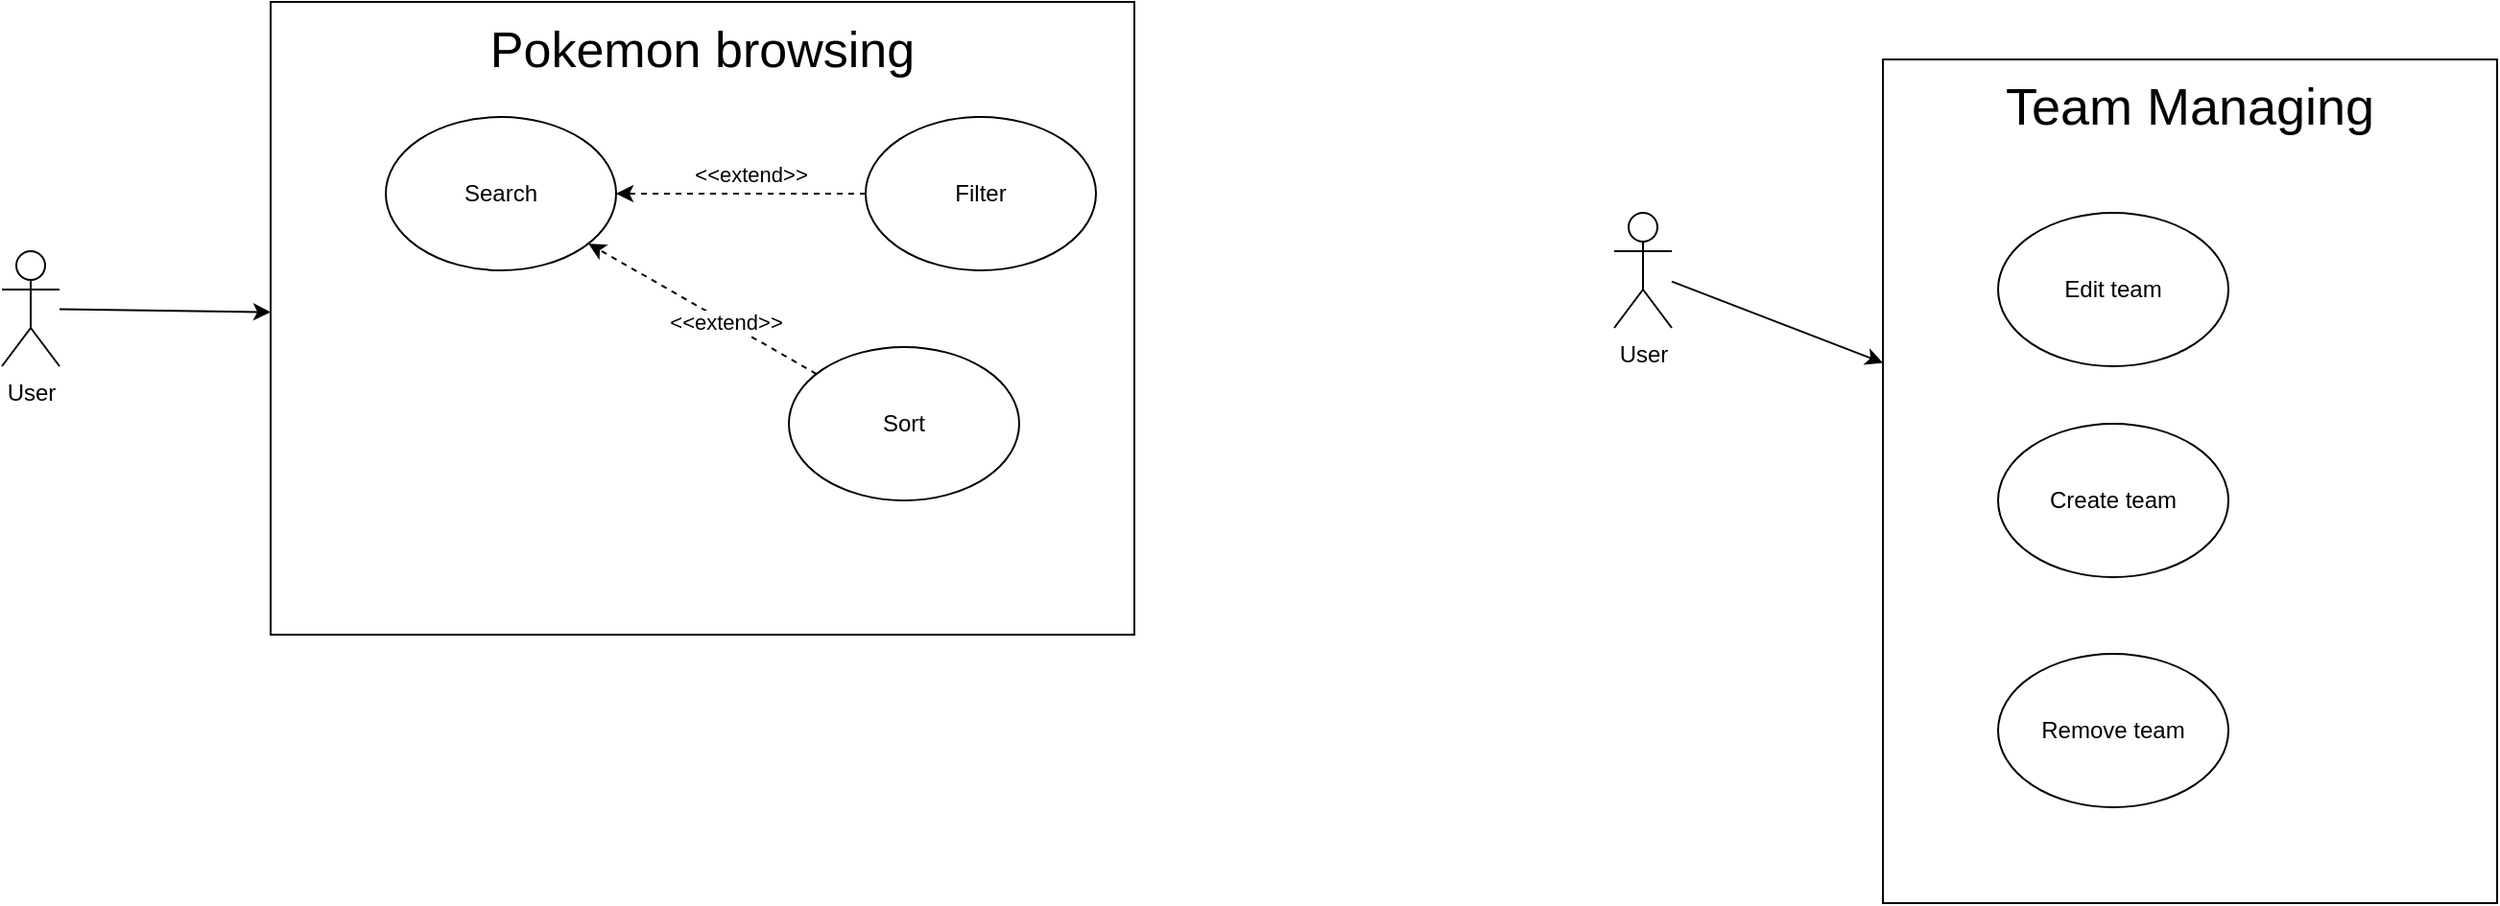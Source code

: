 <mxfile version="22.0.8" type="github">
  <diagram name="Page-1" id="WHX4r8rOohVYMr_kNBD3">
    <mxGraphModel dx="954" dy="1660" grid="1" gridSize="10" guides="1" tooltips="1" connect="1" arrows="1" fold="1" page="1" pageScale="1" pageWidth="850" pageHeight="1100" math="0" shadow="0">
      <root>
        <mxCell id="0" />
        <mxCell id="1" parent="0" />
        <mxCell id="4DGmKzSi5c3qdYX7iXoJ-1" value="" style="rounded=0;whiteSpace=wrap;html=1;" vertex="1" parent="1">
          <mxGeometry x="190" y="-1040" width="450" height="330" as="geometry" />
        </mxCell>
        <mxCell id="4DGmKzSi5c3qdYX7iXoJ-2" style="rounded=0;orthogonalLoop=1;jettySize=auto;html=1;" edge="1" parent="1" source="4DGmKzSi5c3qdYX7iXoJ-3" target="4DGmKzSi5c3qdYX7iXoJ-1">
          <mxGeometry relative="1" as="geometry" />
        </mxCell>
        <mxCell id="4DGmKzSi5c3qdYX7iXoJ-3" value="User" style="shape=umlActor;verticalLabelPosition=bottom;verticalAlign=top;html=1;outlineConnect=0;" vertex="1" parent="1">
          <mxGeometry x="50" y="-910" width="30" height="60" as="geometry" />
        </mxCell>
        <mxCell id="4DGmKzSi5c3qdYX7iXoJ-4" value="&lt;font style=&quot;font-size: 26px;&quot;&gt;&lt;font style=&quot;font-size: 26px;&quot;&gt;Pokemon&lt;/font&gt;&lt;span&gt;&lt;/span&gt; &lt;font style=&quot;font-size: 26px;&quot;&gt;browsing&lt;/font&gt;&lt;/font&gt;" style="text;html=1;strokeColor=none;fillColor=none;align=center;verticalAlign=middle;whiteSpace=wrap;rounded=0;" vertex="1" parent="1">
          <mxGeometry x="275" y="-1030" width="280" height="30" as="geometry" />
        </mxCell>
        <mxCell id="4DGmKzSi5c3qdYX7iXoJ-5" value="Search" style="ellipse;whiteSpace=wrap;html=1;" vertex="1" parent="1">
          <mxGeometry x="250" y="-980" width="120" height="80" as="geometry" />
        </mxCell>
        <mxCell id="4DGmKzSi5c3qdYX7iXoJ-6" value="&amp;lt;&amp;lt;extend&amp;gt;&amp;gt;" style="rounded=0;orthogonalLoop=1;jettySize=auto;html=1;dashed=1;" edge="1" parent="1" source="4DGmKzSi5c3qdYX7iXoJ-7" target="4DGmKzSi5c3qdYX7iXoJ-5">
          <mxGeometry x="-0.077" y="-10" relative="1" as="geometry">
            <mxPoint as="offset" />
          </mxGeometry>
        </mxCell>
        <mxCell id="4DGmKzSi5c3qdYX7iXoJ-7" value="Filter" style="ellipse;whiteSpace=wrap;html=1;" vertex="1" parent="1">
          <mxGeometry x="500" y="-980" width="120" height="80" as="geometry" />
        </mxCell>
        <mxCell id="4DGmKzSi5c3qdYX7iXoJ-8" style="rounded=0;orthogonalLoop=1;jettySize=auto;html=1;dashed=1;" edge="1" parent="1" source="4DGmKzSi5c3qdYX7iXoJ-10" target="4DGmKzSi5c3qdYX7iXoJ-5">
          <mxGeometry relative="1" as="geometry" />
        </mxCell>
        <mxCell id="4DGmKzSi5c3qdYX7iXoJ-9" value="&amp;lt;&amp;lt;extend&amp;gt;&amp;gt;" style="edgeLabel;html=1;align=center;verticalAlign=middle;resizable=0;points=[];" vertex="1" connectable="0" parent="4DGmKzSi5c3qdYX7iXoJ-8">
          <mxGeometry x="-0.204" relative="1" as="geometry">
            <mxPoint as="offset" />
          </mxGeometry>
        </mxCell>
        <mxCell id="4DGmKzSi5c3qdYX7iXoJ-10" value="Sort" style="ellipse;whiteSpace=wrap;html=1;" vertex="1" parent="1">
          <mxGeometry x="460" y="-860" width="120" height="80" as="geometry" />
        </mxCell>
        <mxCell id="4DGmKzSi5c3qdYX7iXoJ-11" value="" style="rounded=0;whiteSpace=wrap;html=1;" vertex="1" parent="1">
          <mxGeometry x="1030" y="-1010" width="320" height="440" as="geometry" />
        </mxCell>
        <mxCell id="4DGmKzSi5c3qdYX7iXoJ-12" style="rounded=0;orthogonalLoop=1;jettySize=auto;html=1;" edge="1" parent="1" source="4DGmKzSi5c3qdYX7iXoJ-13" target="4DGmKzSi5c3qdYX7iXoJ-11">
          <mxGeometry relative="1" as="geometry" />
        </mxCell>
        <mxCell id="4DGmKzSi5c3qdYX7iXoJ-13" value="User" style="shape=umlActor;verticalLabelPosition=bottom;verticalAlign=top;html=1;outlineConnect=0;" vertex="1" parent="1">
          <mxGeometry x="890" y="-930" width="30" height="60" as="geometry" />
        </mxCell>
        <mxCell id="4DGmKzSi5c3qdYX7iXoJ-14" value="&lt;font style=&quot;font-size: 27px;&quot;&gt;Team Managing&lt;br&gt;&lt;/font&gt;" style="text;html=1;strokeColor=none;fillColor=none;align=center;verticalAlign=middle;whiteSpace=wrap;rounded=0;" vertex="1" parent="1">
          <mxGeometry x="1050" y="-1000" width="280" height="30" as="geometry" />
        </mxCell>
        <mxCell id="4DGmKzSi5c3qdYX7iXoJ-15" value="Edit team" style="ellipse;whiteSpace=wrap;html=1;" vertex="1" parent="1">
          <mxGeometry x="1090" y="-930" width="120" height="80" as="geometry" />
        </mxCell>
        <mxCell id="4DGmKzSi5c3qdYX7iXoJ-22" value="Create team " style="ellipse;whiteSpace=wrap;html=1;" vertex="1" parent="1">
          <mxGeometry x="1090" y="-820" width="120" height="80" as="geometry" />
        </mxCell>
        <mxCell id="4DGmKzSi5c3qdYX7iXoJ-25" value="Remove team" style="ellipse;whiteSpace=wrap;html=1;" vertex="1" parent="1">
          <mxGeometry x="1090" y="-700" width="120" height="80" as="geometry" />
        </mxCell>
      </root>
    </mxGraphModel>
  </diagram>
</mxfile>
